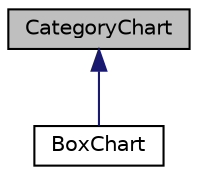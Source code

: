 digraph "CategoryChart"
{
 // INTERACTIVE_SVG=YES
  bgcolor="transparent";
  edge [fontname="Helvetica",fontsize="10",labelfontname="Helvetica",labelfontsize="10"];
  node [fontname="Helvetica",fontsize="10",shape=record];
  Node0 [label="CategoryChart",height=0.2,width=0.4,color="black", fillcolor="grey75", style="filled", fontcolor="black"];
  Node0 -> Node1 [dir="back",color="midnightblue",fontsize="10",style="solid",fontname="Helvetica"];
  Node1 [label="BoxChart",height=0.2,width=0.4,color="black",URL="$d4/d4b/classumontreal_1_1ssj_1_1charts_1_1BoxChart.html",tooltip="This class provides tools to create and manage box-and-whisker plots. "];
}
